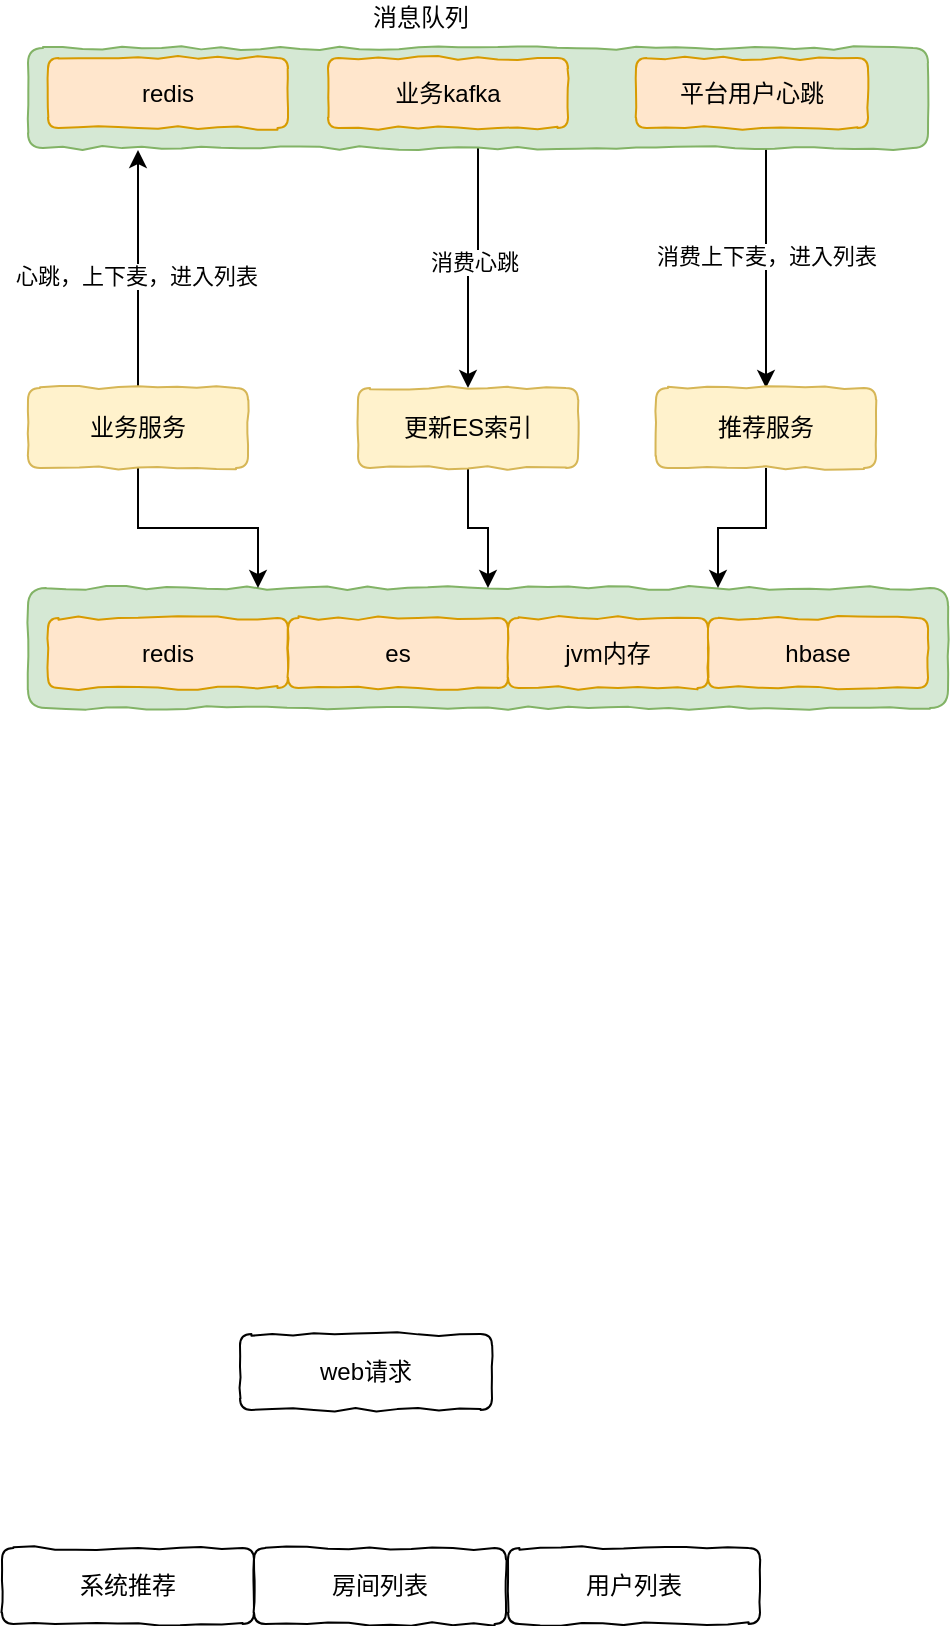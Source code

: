 <mxfile version="13.10.4" type="github">
  <diagram id="AUU8yqSeqHQyX3ru-vRn" name="Page-1">
    <mxGraphModel dx="946" dy="591" grid="0" gridSize="10" guides="1" tooltips="1" connect="1" arrows="1" fold="1" page="1" pageScale="1" pageWidth="827" pageHeight="1169" math="0" shadow="0">
      <root>
        <mxCell id="0" />
        <mxCell id="1" parent="0" />
        <mxCell id="DqiCOa37YYN-CVxIYkIi-40" value="" style="rounded=1;whiteSpace=wrap;html=1;comic=1;sketch=0;fillColor=#d5e8d4;strokeColor=#82b366;" vertex="1" parent="1">
          <mxGeometry x="110" y="350" width="460" height="60" as="geometry" />
        </mxCell>
        <mxCell id="DqiCOa37YYN-CVxIYkIi-25" style="edgeStyle=orthogonalEdgeStyle;rounded=0;orthogonalLoop=1;jettySize=auto;html=1;" edge="1" parent="1" source="DqiCOa37YYN-CVxIYkIi-23">
          <mxGeometry relative="1" as="geometry">
            <mxPoint x="165" y="131" as="targetPoint" />
          </mxGeometry>
        </mxCell>
        <mxCell id="DqiCOa37YYN-CVxIYkIi-26" value="心跳，上下麦，进入列表" style="edgeLabel;html=1;align=center;verticalAlign=middle;resizable=0;points=[];" vertex="1" connectable="0" parent="DqiCOa37YYN-CVxIYkIi-25">
          <mxGeometry x="-0.052" y="1" relative="1" as="geometry">
            <mxPoint as="offset" />
          </mxGeometry>
        </mxCell>
        <mxCell id="DqiCOa37YYN-CVxIYkIi-41" style="edgeStyle=orthogonalEdgeStyle;rounded=0;orthogonalLoop=1;jettySize=auto;html=1;entryX=0.25;entryY=0;entryDx=0;entryDy=0;" edge="1" parent="1" source="DqiCOa37YYN-CVxIYkIi-23" target="DqiCOa37YYN-CVxIYkIi-40">
          <mxGeometry relative="1" as="geometry" />
        </mxCell>
        <mxCell id="DqiCOa37YYN-CVxIYkIi-23" value="业务服务" style="rounded=1;whiteSpace=wrap;html=1;comic=1;sketch=0;fillColor=#fff2cc;strokeColor=#d6b656;" vertex="1" parent="1">
          <mxGeometry x="110" y="250" width="110" height="40" as="geometry" />
        </mxCell>
        <mxCell id="DqiCOa37YYN-CVxIYkIi-28" style="edgeStyle=orthogonalEdgeStyle;rounded=0;orthogonalLoop=1;jettySize=auto;html=1;entryX=0.5;entryY=0;entryDx=0;entryDy=0;" edge="1" parent="1" source="DqiCOa37YYN-CVxIYkIi-24" target="DqiCOa37YYN-CVxIYkIi-27">
          <mxGeometry relative="1" as="geometry" />
        </mxCell>
        <mxCell id="DqiCOa37YYN-CVxIYkIi-29" value="消费心跳" style="edgeLabel;html=1;align=center;verticalAlign=middle;resizable=0;points=[];" vertex="1" connectable="0" parent="DqiCOa37YYN-CVxIYkIi-28">
          <mxGeometry x="-0.1" y="-2" relative="1" as="geometry">
            <mxPoint as="offset" />
          </mxGeometry>
        </mxCell>
        <mxCell id="DqiCOa37YYN-CVxIYkIi-34" style="edgeStyle=orthogonalEdgeStyle;rounded=0;orthogonalLoop=1;jettySize=auto;html=1;entryX=0.5;entryY=0;entryDx=0;entryDy=0;" edge="1" parent="1" source="DqiCOa37YYN-CVxIYkIi-24" target="DqiCOa37YYN-CVxIYkIi-33">
          <mxGeometry relative="1" as="geometry">
            <Array as="points">
              <mxPoint x="479" y="170" />
              <mxPoint x="479" y="170" />
            </Array>
          </mxGeometry>
        </mxCell>
        <mxCell id="DqiCOa37YYN-CVxIYkIi-35" value="消费上下麦，进入列表" style="edgeLabel;html=1;align=center;verticalAlign=middle;resizable=0;points=[];" vertex="1" connectable="0" parent="DqiCOa37YYN-CVxIYkIi-34">
          <mxGeometry x="-0.1" relative="1" as="geometry">
            <mxPoint as="offset" />
          </mxGeometry>
        </mxCell>
        <mxCell id="DqiCOa37YYN-CVxIYkIi-24" value="" style="rounded=1;whiteSpace=wrap;html=1;comic=1;sketch=0;fillColor=#d5e8d4;strokeColor=#82b366;" vertex="1" parent="1">
          <mxGeometry x="110" y="80" width="450" height="50" as="geometry" />
        </mxCell>
        <mxCell id="DqiCOa37YYN-CVxIYkIi-42" style="edgeStyle=orthogonalEdgeStyle;rounded=0;orthogonalLoop=1;jettySize=auto;html=1;entryX=0.5;entryY=0;entryDx=0;entryDy=0;" edge="1" parent="1" source="DqiCOa37YYN-CVxIYkIi-27" target="DqiCOa37YYN-CVxIYkIi-40">
          <mxGeometry relative="1" as="geometry" />
        </mxCell>
        <mxCell id="DqiCOa37YYN-CVxIYkIi-27" value="更新ES索引" style="rounded=1;whiteSpace=wrap;html=1;comic=1;sketch=0;fillColor=#fff2cc;strokeColor=#d6b656;" vertex="1" parent="1">
          <mxGeometry x="275" y="250" width="110" height="40" as="geometry" />
        </mxCell>
        <mxCell id="DqiCOa37YYN-CVxIYkIi-30" value="redis" style="rounded=1;whiteSpace=wrap;html=1;comic=1;sketch=0;fillColor=#ffe6cc;strokeColor=#d79b00;" vertex="1" parent="1">
          <mxGeometry x="120" y="85" width="120" height="35" as="geometry" />
        </mxCell>
        <mxCell id="DqiCOa37YYN-CVxIYkIi-31" value="业务kafka" style="rounded=1;whiteSpace=wrap;html=1;comic=1;sketch=0;fillColor=#ffe6cc;strokeColor=#d79b00;" vertex="1" parent="1">
          <mxGeometry x="260" y="85" width="120" height="35" as="geometry" />
        </mxCell>
        <mxCell id="DqiCOa37YYN-CVxIYkIi-32" value="平台用户心跳" style="rounded=1;whiteSpace=wrap;html=1;comic=1;sketch=0;fillColor=#ffe6cc;strokeColor=#d79b00;" vertex="1" parent="1">
          <mxGeometry x="414" y="85" width="116" height="35" as="geometry" />
        </mxCell>
        <mxCell id="DqiCOa37YYN-CVxIYkIi-43" style="edgeStyle=orthogonalEdgeStyle;rounded=0;orthogonalLoop=1;jettySize=auto;html=1;entryX=0.75;entryY=0;entryDx=0;entryDy=0;" edge="1" parent="1" source="DqiCOa37YYN-CVxIYkIi-33" target="DqiCOa37YYN-CVxIYkIi-40">
          <mxGeometry relative="1" as="geometry" />
        </mxCell>
        <mxCell id="DqiCOa37YYN-CVxIYkIi-33" value="推荐服务" style="rounded=1;whiteSpace=wrap;html=1;comic=1;sketch=0;fillColor=#fff2cc;strokeColor=#d6b656;" vertex="1" parent="1">
          <mxGeometry x="424" y="250" width="110" height="40" as="geometry" />
        </mxCell>
        <mxCell id="DqiCOa37YYN-CVxIYkIi-36" value="redis" style="rounded=1;whiteSpace=wrap;html=1;comic=1;sketch=0;fillColor=#ffe6cc;strokeColor=#d79b00;" vertex="1" parent="1">
          <mxGeometry x="120" y="365" width="120" height="35" as="geometry" />
        </mxCell>
        <mxCell id="DqiCOa37YYN-CVxIYkIi-37" value="es" style="rounded=1;whiteSpace=wrap;html=1;comic=1;sketch=0;fillColor=#ffe6cc;strokeColor=#d79b00;" vertex="1" parent="1">
          <mxGeometry x="240" y="365" width="110" height="35" as="geometry" />
        </mxCell>
        <mxCell id="DqiCOa37YYN-CVxIYkIi-38" value="jvm内存" style="rounded=1;whiteSpace=wrap;html=1;comic=1;sketch=0;fillColor=#ffe6cc;strokeColor=#d79b00;" vertex="1" parent="1">
          <mxGeometry x="350" y="365" width="100" height="35" as="geometry" />
        </mxCell>
        <mxCell id="DqiCOa37YYN-CVxIYkIi-39" value="hbase" style="rounded=1;whiteSpace=wrap;html=1;comic=1;sketch=0;fillColor=#ffe6cc;strokeColor=#d79b00;" vertex="1" parent="1">
          <mxGeometry x="450" y="365" width="110" height="35" as="geometry" />
        </mxCell>
        <mxCell id="DqiCOa37YYN-CVxIYkIi-44" value="消息队列" style="text;html=1;align=center;verticalAlign=middle;resizable=0;points=[];autosize=1;" vertex="1" parent="1">
          <mxGeometry x="277" y="56" width="58" height="18" as="geometry" />
        </mxCell>
        <mxCell id="DqiCOa37YYN-CVxIYkIi-45" value="web请求" style="rounded=1;whiteSpace=wrap;html=1;comic=1;sketch=0;gradientColor=#ffffff;" vertex="1" parent="1">
          <mxGeometry x="216" y="723" width="126" height="38" as="geometry" />
        </mxCell>
        <mxCell id="DqiCOa37YYN-CVxIYkIi-46" value="系统推荐" style="rounded=1;whiteSpace=wrap;html=1;comic=1;sketch=0;gradientColor=#ffffff;" vertex="1" parent="1">
          <mxGeometry x="97" y="830" width="126" height="38" as="geometry" />
        </mxCell>
        <mxCell id="DqiCOa37YYN-CVxIYkIi-47" value="房间列表" style="rounded=1;whiteSpace=wrap;html=1;comic=1;sketch=0;gradientColor=#ffffff;" vertex="1" parent="1">
          <mxGeometry x="223" y="830" width="126" height="38" as="geometry" />
        </mxCell>
        <mxCell id="DqiCOa37YYN-CVxIYkIi-48" value="用户列表" style="rounded=1;whiteSpace=wrap;html=1;comic=1;sketch=0;gradientColor=#ffffff;" vertex="1" parent="1">
          <mxGeometry x="350" y="830" width="126" height="38" as="geometry" />
        </mxCell>
      </root>
    </mxGraphModel>
  </diagram>
</mxfile>
